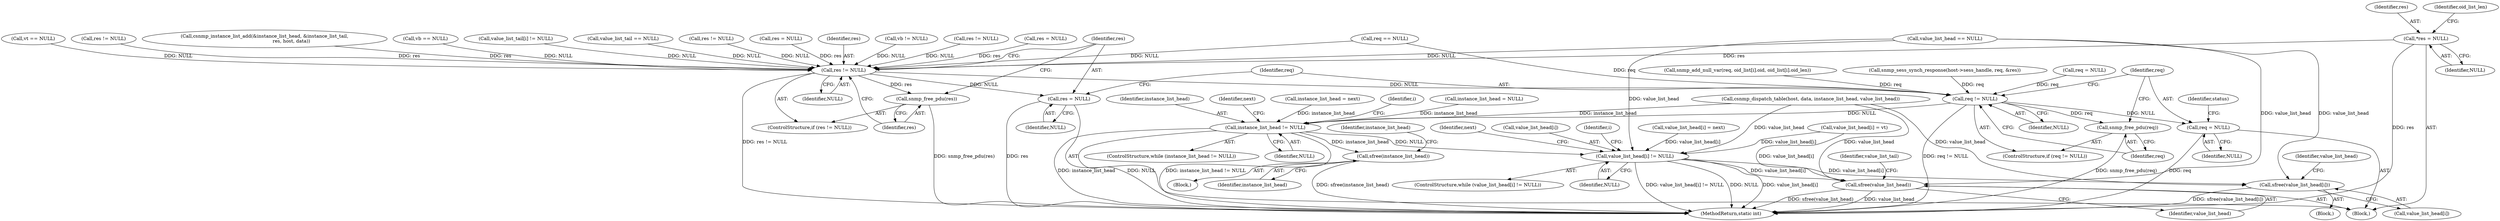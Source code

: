 digraph "0_collectd_d16c24542b2f96a194d43a73c2e5778822b9cb47@pointer" {
"1000126" [label="(Call,*res = NULL)"];
"1000802" [label="(Call,res != NULL)"];
"1000805" [label="(Call,snmp_free_pdu(res))"];
"1000807" [label="(Call,res = NULL)"];
"1000811" [label="(Call,req != NULL)"];
"1000814" [label="(Call,snmp_free_pdu(req))"];
"1000816" [label="(Call,req = NULL)"];
"1000829" [label="(Call,instance_list_head != NULL)"];
"1000839" [label="(Call,sfree(instance_list_head))"];
"1000857" [label="(Call,value_list_head[i] != NULL)"];
"1000871" [label="(Call,sfree(value_list_head[i]))"];
"1000880" [label="(Call,sfree(value_list_head))"];
"1000858" [label="(Call,value_list_head[i])"];
"1000804" [label="(Identifier,NULL)"];
"1000830" [label="(Identifier,instance_list_head)"];
"1000823" [label="(Call,csnmp_dispatch_table(host, data, instance_list_head, value_list_head))"];
"1000840" [label="(Identifier,instance_list_head)"];
"1000880" [label="(Call,sfree(value_list_head))"];
"1000857" [label="(Call,value_list_head[i] != NULL)"];
"1000451" [label="(Call,res != NULL)"];
"1000842" [label="(Identifier,instance_list_head)"];
"1000861" [label="(Identifier,NULL)"];
"1000808" [label="(Identifier,res)"];
"1000883" [label="(Identifier,value_list_tail)"];
"1000886" [label="(MethodReturn,static int)"];
"1000807" [label="(Call,res = NULL)"];
"1000127" [label="(Identifier,res)"];
"1000806" [label="(Identifier,res)"];
"1000815" [label="(Identifier,req)"];
"1000805" [label="(Call,snmp_free_pdu(res))"];
"1000123" [label="(Block,)"];
"1000814" [label="(Call,snmp_free_pdu(req))"];
"1000811" [label="(Call,req != NULL)"];
"1000872" [label="(Call,value_list_head[i])"];
"1000354" [label="(Call,snmp_add_null_var(req, oid_list[i].oid, oid_list[i].oid_len))"];
"1000835" [label="(Identifier,next)"];
"1000583" [label="(Call,csnmp_instance_list_add(&instance_list_head, &instance_list_tail,\n                                    res, host, data))"];
"1000427" [label="(Call,res != NULL)"];
"1000798" [label="(Call,res = NULL)"];
"1000816" [label="(Call,req = NULL)"];
"1000126" [label="(Call,*res = NULL)"];
"1000133" [label="(Identifier,oid_list_len)"];
"1000801" [label="(ControlStructure,if (res != NULL))"];
"1000382" [label="(Call,snmp_sess_synch_response(host->sess_handle, req, &res))"];
"1000802" [label="(Call,res != NULL)"];
"1000809" [label="(Identifier,NULL)"];
"1000692" [label="(Call,vt == NULL)"];
"1000854" [label="(Identifier,i)"];
"1000865" [label="(Identifier,next)"];
"1000832" [label="(Block,)"];
"1000322" [label="(Call,req == NULL)"];
"1000812" [label="(Identifier,req)"];
"1000839" [label="(Call,sfree(instance_list_head))"];
"1000841" [label="(Call,instance_list_head = next)"];
"1000829" [label="(Call,instance_list_head != NULL)"];
"1000871" [label="(Call,sfree(value_list_head[i]))"];
"1000470" [label="(Call,vb == NULL)"];
"1000818" [label="(Identifier,NULL)"];
"1000877" [label="(Identifier,value_list_head)"];
"1000652" [label="(Call,value_list_tail[i] != NULL)"];
"1000810" [label="(ControlStructure,if (req != NULL))"];
"1000846" [label="(Identifier,i)"];
"1000128" [label="(Identifier,NULL)"];
"1000286" [label="(Call,value_list_head == NULL)"];
"1000817" [label="(Identifier,req)"];
"1000750" [label="(Call,value_list_head[i] = vt)"];
"1000813" [label="(Identifier,NULL)"];
"1000435" [label="(Call,req = NULL)"];
"1000289" [label="(Call,value_list_tail == NULL)"];
"1000793" [label="(Call,res != NULL)"];
"1000821" [label="(Identifier,status)"];
"1000856" [label="(ControlStructure,while (value_list_head[i] != NULL))"];
"1000881" [label="(Identifier,value_list_head)"];
"1000875" [label="(Call,value_list_head[i] = next)"];
"1000828" [label="(ControlStructure,while (instance_list_head != NULL))"];
"1000432" [label="(Call,res = NULL)"];
"1000302" [label="(Call,instance_list_head = NULL)"];
"1000831" [label="(Identifier,NULL)"];
"1000862" [label="(Block,)"];
"1000803" [label="(Identifier,res)"];
"1000489" [label="(Call,vb != NULL)"];
"1000126" -> "1000123"  [label="AST: "];
"1000126" -> "1000128"  [label="CFG: "];
"1000127" -> "1000126"  [label="AST: "];
"1000128" -> "1000126"  [label="AST: "];
"1000133" -> "1000126"  [label="CFG: "];
"1000126" -> "1000886"  [label="DDG: res"];
"1000126" -> "1000802"  [label="DDG: res"];
"1000802" -> "1000801"  [label="AST: "];
"1000802" -> "1000804"  [label="CFG: "];
"1000803" -> "1000802"  [label="AST: "];
"1000804" -> "1000802"  [label="AST: "];
"1000806" -> "1000802"  [label="CFG: "];
"1000808" -> "1000802"  [label="CFG: "];
"1000802" -> "1000886"  [label="DDG: res != NULL"];
"1000583" -> "1000802"  [label="DDG: res"];
"1000432" -> "1000802"  [label="DDG: res"];
"1000798" -> "1000802"  [label="DDG: res"];
"1000451" -> "1000802"  [label="DDG: res"];
"1000652" -> "1000802"  [label="DDG: NULL"];
"1000470" -> "1000802"  [label="DDG: NULL"];
"1000489" -> "1000802"  [label="DDG: NULL"];
"1000692" -> "1000802"  [label="DDG: NULL"];
"1000322" -> "1000802"  [label="DDG: NULL"];
"1000427" -> "1000802"  [label="DDG: NULL"];
"1000289" -> "1000802"  [label="DDG: NULL"];
"1000286" -> "1000802"  [label="DDG: NULL"];
"1000793" -> "1000802"  [label="DDG: NULL"];
"1000802" -> "1000805"  [label="DDG: res"];
"1000802" -> "1000807"  [label="DDG: NULL"];
"1000802" -> "1000811"  [label="DDG: NULL"];
"1000805" -> "1000801"  [label="AST: "];
"1000805" -> "1000806"  [label="CFG: "];
"1000806" -> "1000805"  [label="AST: "];
"1000808" -> "1000805"  [label="CFG: "];
"1000805" -> "1000886"  [label="DDG: snmp_free_pdu(res)"];
"1000807" -> "1000123"  [label="AST: "];
"1000807" -> "1000809"  [label="CFG: "];
"1000808" -> "1000807"  [label="AST: "];
"1000809" -> "1000807"  [label="AST: "];
"1000812" -> "1000807"  [label="CFG: "];
"1000807" -> "1000886"  [label="DDG: res"];
"1000811" -> "1000810"  [label="AST: "];
"1000811" -> "1000813"  [label="CFG: "];
"1000812" -> "1000811"  [label="AST: "];
"1000813" -> "1000811"  [label="AST: "];
"1000815" -> "1000811"  [label="CFG: "];
"1000817" -> "1000811"  [label="CFG: "];
"1000811" -> "1000886"  [label="DDG: req != NULL"];
"1000435" -> "1000811"  [label="DDG: req"];
"1000322" -> "1000811"  [label="DDG: req"];
"1000382" -> "1000811"  [label="DDG: req"];
"1000354" -> "1000811"  [label="DDG: req"];
"1000811" -> "1000814"  [label="DDG: req"];
"1000811" -> "1000816"  [label="DDG: NULL"];
"1000811" -> "1000829"  [label="DDG: NULL"];
"1000814" -> "1000810"  [label="AST: "];
"1000814" -> "1000815"  [label="CFG: "];
"1000815" -> "1000814"  [label="AST: "];
"1000817" -> "1000814"  [label="CFG: "];
"1000814" -> "1000886"  [label="DDG: snmp_free_pdu(req)"];
"1000816" -> "1000123"  [label="AST: "];
"1000816" -> "1000818"  [label="CFG: "];
"1000817" -> "1000816"  [label="AST: "];
"1000818" -> "1000816"  [label="AST: "];
"1000821" -> "1000816"  [label="CFG: "];
"1000816" -> "1000886"  [label="DDG: req"];
"1000829" -> "1000828"  [label="AST: "];
"1000829" -> "1000831"  [label="CFG: "];
"1000830" -> "1000829"  [label="AST: "];
"1000831" -> "1000829"  [label="AST: "];
"1000835" -> "1000829"  [label="CFG: "];
"1000846" -> "1000829"  [label="CFG: "];
"1000829" -> "1000886"  [label="DDG: instance_list_head != NULL"];
"1000829" -> "1000886"  [label="DDG: instance_list_head"];
"1000829" -> "1000886"  [label="DDG: NULL"];
"1000302" -> "1000829"  [label="DDG: instance_list_head"];
"1000841" -> "1000829"  [label="DDG: instance_list_head"];
"1000823" -> "1000829"  [label="DDG: instance_list_head"];
"1000829" -> "1000839"  [label="DDG: instance_list_head"];
"1000829" -> "1000857"  [label="DDG: NULL"];
"1000839" -> "1000832"  [label="AST: "];
"1000839" -> "1000840"  [label="CFG: "];
"1000840" -> "1000839"  [label="AST: "];
"1000842" -> "1000839"  [label="CFG: "];
"1000839" -> "1000886"  [label="DDG: sfree(instance_list_head)"];
"1000857" -> "1000856"  [label="AST: "];
"1000857" -> "1000861"  [label="CFG: "];
"1000858" -> "1000857"  [label="AST: "];
"1000861" -> "1000857"  [label="AST: "];
"1000865" -> "1000857"  [label="CFG: "];
"1000854" -> "1000857"  [label="CFG: "];
"1000857" -> "1000886"  [label="DDG: value_list_head[i]"];
"1000857" -> "1000886"  [label="DDG: value_list_head[i] != NULL"];
"1000857" -> "1000886"  [label="DDG: NULL"];
"1000750" -> "1000857"  [label="DDG: value_list_head[i]"];
"1000823" -> "1000857"  [label="DDG: value_list_head"];
"1000286" -> "1000857"  [label="DDG: value_list_head"];
"1000875" -> "1000857"  [label="DDG: value_list_head[i]"];
"1000857" -> "1000871"  [label="DDG: value_list_head[i]"];
"1000857" -> "1000880"  [label="DDG: value_list_head[i]"];
"1000871" -> "1000862"  [label="AST: "];
"1000871" -> "1000872"  [label="CFG: "];
"1000872" -> "1000871"  [label="AST: "];
"1000877" -> "1000871"  [label="CFG: "];
"1000871" -> "1000886"  [label="DDG: sfree(value_list_head[i])"];
"1000823" -> "1000871"  [label="DDG: value_list_head"];
"1000286" -> "1000871"  [label="DDG: value_list_head"];
"1000880" -> "1000123"  [label="AST: "];
"1000880" -> "1000881"  [label="CFG: "];
"1000881" -> "1000880"  [label="AST: "];
"1000883" -> "1000880"  [label="CFG: "];
"1000880" -> "1000886"  [label="DDG: value_list_head"];
"1000880" -> "1000886"  [label="DDG: sfree(value_list_head)"];
"1000750" -> "1000880"  [label="DDG: value_list_head[i]"];
"1000823" -> "1000880"  [label="DDG: value_list_head"];
"1000286" -> "1000880"  [label="DDG: value_list_head"];
}
